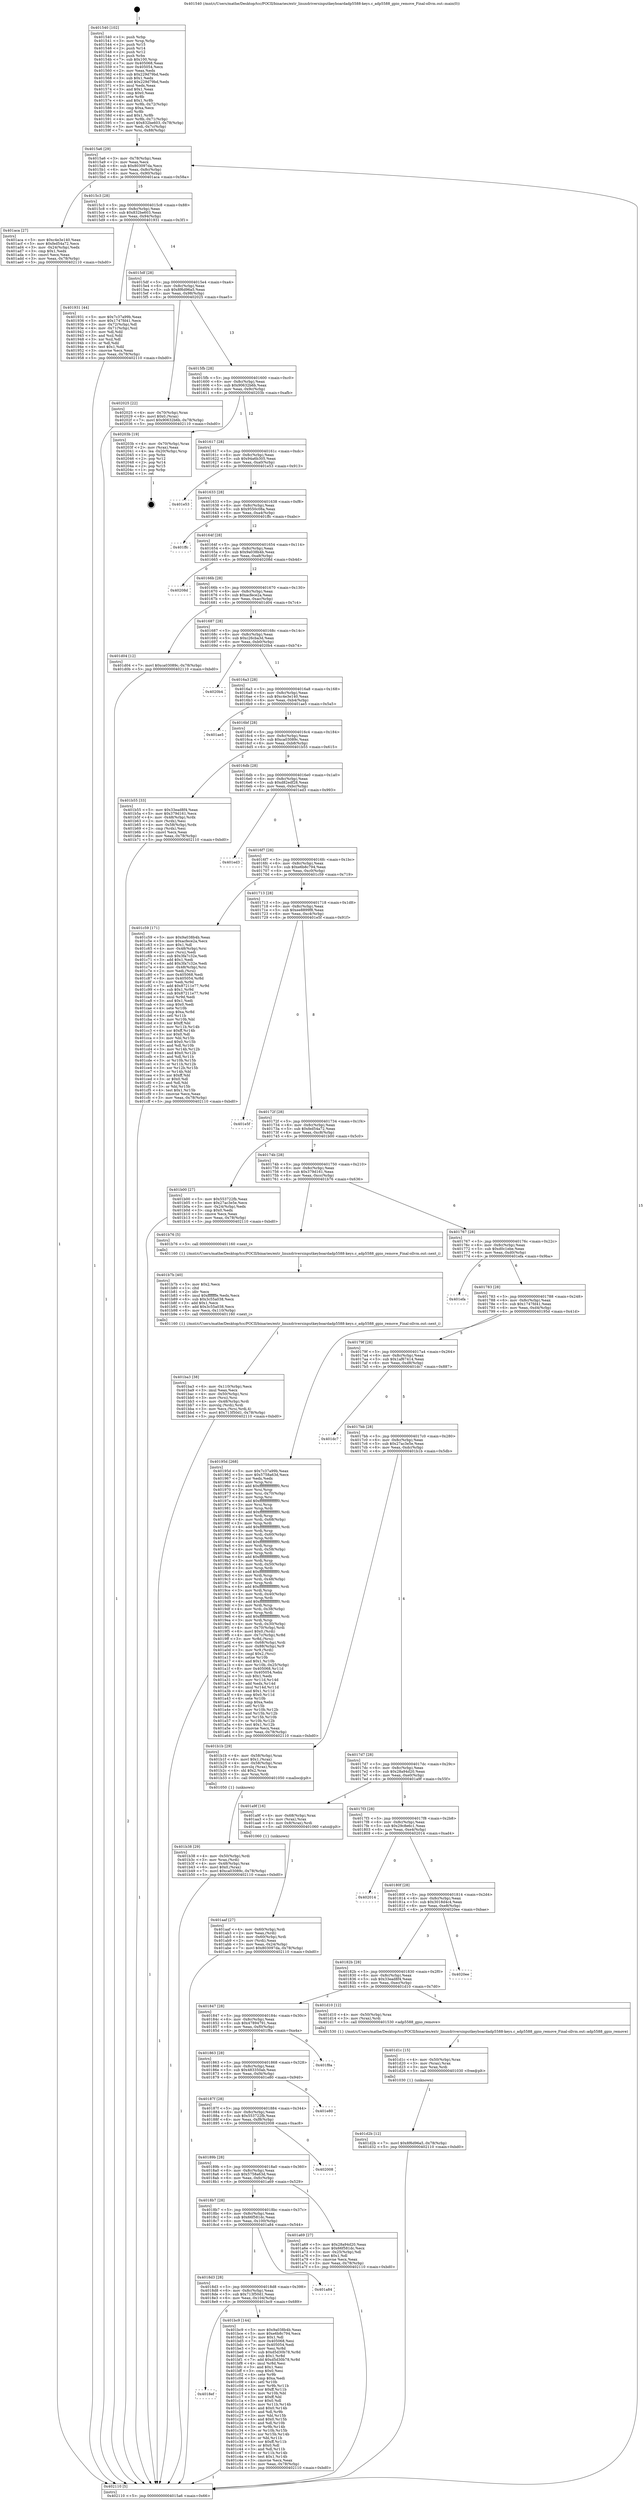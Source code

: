 digraph "0x401540" {
  label = "0x401540 (/mnt/c/Users/mathe/Desktop/tcc/POCII/binaries/extr_linuxdriversinputkeyboardadp5588-keys.c_adp5588_gpio_remove_Final-ollvm.out::main(0))"
  labelloc = "t"
  node[shape=record]

  Entry [label="",width=0.3,height=0.3,shape=circle,fillcolor=black,style=filled]
  "0x4015a6" [label="{
     0x4015a6 [29]\l
     | [instrs]\l
     &nbsp;&nbsp;0x4015a6 \<+3\>: mov -0x78(%rbp),%eax\l
     &nbsp;&nbsp;0x4015a9 \<+2\>: mov %eax,%ecx\l
     &nbsp;&nbsp;0x4015ab \<+6\>: sub $0x803097da,%ecx\l
     &nbsp;&nbsp;0x4015b1 \<+6\>: mov %eax,-0x8c(%rbp)\l
     &nbsp;&nbsp;0x4015b7 \<+6\>: mov %ecx,-0x90(%rbp)\l
     &nbsp;&nbsp;0x4015bd \<+6\>: je 0000000000401aca \<main+0x58a\>\l
  }"]
  "0x401aca" [label="{
     0x401aca [27]\l
     | [instrs]\l
     &nbsp;&nbsp;0x401aca \<+5\>: mov $0xc4e3e140,%eax\l
     &nbsp;&nbsp;0x401acf \<+5\>: mov $0xfed54a72,%ecx\l
     &nbsp;&nbsp;0x401ad4 \<+3\>: mov -0x24(%rbp),%edx\l
     &nbsp;&nbsp;0x401ad7 \<+3\>: cmp $0x1,%edx\l
     &nbsp;&nbsp;0x401ada \<+3\>: cmovl %ecx,%eax\l
     &nbsp;&nbsp;0x401add \<+3\>: mov %eax,-0x78(%rbp)\l
     &nbsp;&nbsp;0x401ae0 \<+5\>: jmp 0000000000402110 \<main+0xbd0\>\l
  }"]
  "0x4015c3" [label="{
     0x4015c3 [28]\l
     | [instrs]\l
     &nbsp;&nbsp;0x4015c3 \<+5\>: jmp 00000000004015c8 \<main+0x88\>\l
     &nbsp;&nbsp;0x4015c8 \<+6\>: mov -0x8c(%rbp),%eax\l
     &nbsp;&nbsp;0x4015ce \<+5\>: sub $0x832be603,%eax\l
     &nbsp;&nbsp;0x4015d3 \<+6\>: mov %eax,-0x94(%rbp)\l
     &nbsp;&nbsp;0x4015d9 \<+6\>: je 0000000000401931 \<main+0x3f1\>\l
  }"]
  Exit [label="",width=0.3,height=0.3,shape=circle,fillcolor=black,style=filled,peripheries=2]
  "0x401931" [label="{
     0x401931 [44]\l
     | [instrs]\l
     &nbsp;&nbsp;0x401931 \<+5\>: mov $0x7c37a99b,%eax\l
     &nbsp;&nbsp;0x401936 \<+5\>: mov $0x1747fd41,%ecx\l
     &nbsp;&nbsp;0x40193b \<+3\>: mov -0x72(%rbp),%dl\l
     &nbsp;&nbsp;0x40193e \<+4\>: mov -0x71(%rbp),%sil\l
     &nbsp;&nbsp;0x401942 \<+3\>: mov %dl,%dil\l
     &nbsp;&nbsp;0x401945 \<+3\>: and %sil,%dil\l
     &nbsp;&nbsp;0x401948 \<+3\>: xor %sil,%dl\l
     &nbsp;&nbsp;0x40194b \<+3\>: or %dl,%dil\l
     &nbsp;&nbsp;0x40194e \<+4\>: test $0x1,%dil\l
     &nbsp;&nbsp;0x401952 \<+3\>: cmovne %ecx,%eax\l
     &nbsp;&nbsp;0x401955 \<+3\>: mov %eax,-0x78(%rbp)\l
     &nbsp;&nbsp;0x401958 \<+5\>: jmp 0000000000402110 \<main+0xbd0\>\l
  }"]
  "0x4015df" [label="{
     0x4015df [28]\l
     | [instrs]\l
     &nbsp;&nbsp;0x4015df \<+5\>: jmp 00000000004015e4 \<main+0xa4\>\l
     &nbsp;&nbsp;0x4015e4 \<+6\>: mov -0x8c(%rbp),%eax\l
     &nbsp;&nbsp;0x4015ea \<+5\>: sub $0x8f6d96a5,%eax\l
     &nbsp;&nbsp;0x4015ef \<+6\>: mov %eax,-0x98(%rbp)\l
     &nbsp;&nbsp;0x4015f5 \<+6\>: je 0000000000402025 \<main+0xae5\>\l
  }"]
  "0x402110" [label="{
     0x402110 [5]\l
     | [instrs]\l
     &nbsp;&nbsp;0x402110 \<+5\>: jmp 00000000004015a6 \<main+0x66\>\l
  }"]
  "0x401540" [label="{
     0x401540 [102]\l
     | [instrs]\l
     &nbsp;&nbsp;0x401540 \<+1\>: push %rbp\l
     &nbsp;&nbsp;0x401541 \<+3\>: mov %rsp,%rbp\l
     &nbsp;&nbsp;0x401544 \<+2\>: push %r15\l
     &nbsp;&nbsp;0x401546 \<+2\>: push %r14\l
     &nbsp;&nbsp;0x401548 \<+2\>: push %r12\l
     &nbsp;&nbsp;0x40154a \<+1\>: push %rbx\l
     &nbsp;&nbsp;0x40154b \<+7\>: sub $0x100,%rsp\l
     &nbsp;&nbsp;0x401552 \<+7\>: mov 0x405068,%eax\l
     &nbsp;&nbsp;0x401559 \<+7\>: mov 0x405054,%ecx\l
     &nbsp;&nbsp;0x401560 \<+2\>: mov %eax,%edx\l
     &nbsp;&nbsp;0x401562 \<+6\>: sub $0x229d79bd,%edx\l
     &nbsp;&nbsp;0x401568 \<+3\>: sub $0x1,%edx\l
     &nbsp;&nbsp;0x40156b \<+6\>: add $0x229d79bd,%edx\l
     &nbsp;&nbsp;0x401571 \<+3\>: imul %edx,%eax\l
     &nbsp;&nbsp;0x401574 \<+3\>: and $0x1,%eax\l
     &nbsp;&nbsp;0x401577 \<+3\>: cmp $0x0,%eax\l
     &nbsp;&nbsp;0x40157a \<+4\>: sete %r8b\l
     &nbsp;&nbsp;0x40157e \<+4\>: and $0x1,%r8b\l
     &nbsp;&nbsp;0x401582 \<+4\>: mov %r8b,-0x72(%rbp)\l
     &nbsp;&nbsp;0x401586 \<+3\>: cmp $0xa,%ecx\l
     &nbsp;&nbsp;0x401589 \<+4\>: setl %r8b\l
     &nbsp;&nbsp;0x40158d \<+4\>: and $0x1,%r8b\l
     &nbsp;&nbsp;0x401591 \<+4\>: mov %r8b,-0x71(%rbp)\l
     &nbsp;&nbsp;0x401595 \<+7\>: movl $0x832be603,-0x78(%rbp)\l
     &nbsp;&nbsp;0x40159c \<+3\>: mov %edi,-0x7c(%rbp)\l
     &nbsp;&nbsp;0x40159f \<+7\>: mov %rsi,-0x88(%rbp)\l
  }"]
  "0x401d2b" [label="{
     0x401d2b [12]\l
     | [instrs]\l
     &nbsp;&nbsp;0x401d2b \<+7\>: movl $0x8f6d96a5,-0x78(%rbp)\l
     &nbsp;&nbsp;0x401d32 \<+5\>: jmp 0000000000402110 \<main+0xbd0\>\l
  }"]
  "0x402025" [label="{
     0x402025 [22]\l
     | [instrs]\l
     &nbsp;&nbsp;0x402025 \<+4\>: mov -0x70(%rbp),%rax\l
     &nbsp;&nbsp;0x402029 \<+6\>: movl $0x0,(%rax)\l
     &nbsp;&nbsp;0x40202f \<+7\>: movl $0x90632b6b,-0x78(%rbp)\l
     &nbsp;&nbsp;0x402036 \<+5\>: jmp 0000000000402110 \<main+0xbd0\>\l
  }"]
  "0x4015fb" [label="{
     0x4015fb [28]\l
     | [instrs]\l
     &nbsp;&nbsp;0x4015fb \<+5\>: jmp 0000000000401600 \<main+0xc0\>\l
     &nbsp;&nbsp;0x401600 \<+6\>: mov -0x8c(%rbp),%eax\l
     &nbsp;&nbsp;0x401606 \<+5\>: sub $0x90632b6b,%eax\l
     &nbsp;&nbsp;0x40160b \<+6\>: mov %eax,-0x9c(%rbp)\l
     &nbsp;&nbsp;0x401611 \<+6\>: je 000000000040203b \<main+0xafb\>\l
  }"]
  "0x401d1c" [label="{
     0x401d1c [15]\l
     | [instrs]\l
     &nbsp;&nbsp;0x401d1c \<+4\>: mov -0x50(%rbp),%rax\l
     &nbsp;&nbsp;0x401d20 \<+3\>: mov (%rax),%rax\l
     &nbsp;&nbsp;0x401d23 \<+3\>: mov %rax,%rdi\l
     &nbsp;&nbsp;0x401d26 \<+5\>: call 0000000000401030 \<free@plt\>\l
     | [calls]\l
     &nbsp;&nbsp;0x401030 \{1\} (unknown)\l
  }"]
  "0x40203b" [label="{
     0x40203b [19]\l
     | [instrs]\l
     &nbsp;&nbsp;0x40203b \<+4\>: mov -0x70(%rbp),%rax\l
     &nbsp;&nbsp;0x40203f \<+2\>: mov (%rax),%eax\l
     &nbsp;&nbsp;0x402041 \<+4\>: lea -0x20(%rbp),%rsp\l
     &nbsp;&nbsp;0x402045 \<+1\>: pop %rbx\l
     &nbsp;&nbsp;0x402046 \<+2\>: pop %r12\l
     &nbsp;&nbsp;0x402048 \<+2\>: pop %r14\l
     &nbsp;&nbsp;0x40204a \<+2\>: pop %r15\l
     &nbsp;&nbsp;0x40204c \<+1\>: pop %rbp\l
     &nbsp;&nbsp;0x40204d \<+1\>: ret\l
  }"]
  "0x401617" [label="{
     0x401617 [28]\l
     | [instrs]\l
     &nbsp;&nbsp;0x401617 \<+5\>: jmp 000000000040161c \<main+0xdc\>\l
     &nbsp;&nbsp;0x40161c \<+6\>: mov -0x8c(%rbp),%eax\l
     &nbsp;&nbsp;0x401622 \<+5\>: sub $0x94a6b305,%eax\l
     &nbsp;&nbsp;0x401627 \<+6\>: mov %eax,-0xa0(%rbp)\l
     &nbsp;&nbsp;0x40162d \<+6\>: je 0000000000401e53 \<main+0x913\>\l
  }"]
  "0x4018ef" [label="{
     0x4018ef\l
  }", style=dashed]
  "0x401e53" [label="{
     0x401e53\l
  }", style=dashed]
  "0x401633" [label="{
     0x401633 [28]\l
     | [instrs]\l
     &nbsp;&nbsp;0x401633 \<+5\>: jmp 0000000000401638 \<main+0xf8\>\l
     &nbsp;&nbsp;0x401638 \<+6\>: mov -0x8c(%rbp),%eax\l
     &nbsp;&nbsp;0x40163e \<+5\>: sub $0x9550c08a,%eax\l
     &nbsp;&nbsp;0x401643 \<+6\>: mov %eax,-0xa4(%rbp)\l
     &nbsp;&nbsp;0x401649 \<+6\>: je 0000000000401ffc \<main+0xabc\>\l
  }"]
  "0x401bc9" [label="{
     0x401bc9 [144]\l
     | [instrs]\l
     &nbsp;&nbsp;0x401bc9 \<+5\>: mov $0x9a038b4b,%eax\l
     &nbsp;&nbsp;0x401bce \<+5\>: mov $0xe6b8c794,%ecx\l
     &nbsp;&nbsp;0x401bd3 \<+2\>: mov $0x1,%dl\l
     &nbsp;&nbsp;0x401bd5 \<+7\>: mov 0x405068,%esi\l
     &nbsp;&nbsp;0x401bdc \<+7\>: mov 0x405054,%edi\l
     &nbsp;&nbsp;0x401be3 \<+3\>: mov %esi,%r8d\l
     &nbsp;&nbsp;0x401be6 \<+7\>: sub $0xd5d30b78,%r8d\l
     &nbsp;&nbsp;0x401bed \<+4\>: sub $0x1,%r8d\l
     &nbsp;&nbsp;0x401bf1 \<+7\>: add $0xd5d30b78,%r8d\l
     &nbsp;&nbsp;0x401bf8 \<+4\>: imul %r8d,%esi\l
     &nbsp;&nbsp;0x401bfc \<+3\>: and $0x1,%esi\l
     &nbsp;&nbsp;0x401bff \<+3\>: cmp $0x0,%esi\l
     &nbsp;&nbsp;0x401c02 \<+4\>: sete %r9b\l
     &nbsp;&nbsp;0x401c06 \<+3\>: cmp $0xa,%edi\l
     &nbsp;&nbsp;0x401c09 \<+4\>: setl %r10b\l
     &nbsp;&nbsp;0x401c0d \<+3\>: mov %r9b,%r11b\l
     &nbsp;&nbsp;0x401c10 \<+4\>: xor $0xff,%r11b\l
     &nbsp;&nbsp;0x401c14 \<+3\>: mov %r10b,%bl\l
     &nbsp;&nbsp;0x401c17 \<+3\>: xor $0xff,%bl\l
     &nbsp;&nbsp;0x401c1a \<+3\>: xor $0x0,%dl\l
     &nbsp;&nbsp;0x401c1d \<+3\>: mov %r11b,%r14b\l
     &nbsp;&nbsp;0x401c20 \<+4\>: and $0x0,%r14b\l
     &nbsp;&nbsp;0x401c24 \<+3\>: and %dl,%r9b\l
     &nbsp;&nbsp;0x401c27 \<+3\>: mov %bl,%r15b\l
     &nbsp;&nbsp;0x401c2a \<+4\>: and $0x0,%r15b\l
     &nbsp;&nbsp;0x401c2e \<+3\>: and %dl,%r10b\l
     &nbsp;&nbsp;0x401c31 \<+3\>: or %r9b,%r14b\l
     &nbsp;&nbsp;0x401c34 \<+3\>: or %r10b,%r15b\l
     &nbsp;&nbsp;0x401c37 \<+3\>: xor %r15b,%r14b\l
     &nbsp;&nbsp;0x401c3a \<+3\>: or %bl,%r11b\l
     &nbsp;&nbsp;0x401c3d \<+4\>: xor $0xff,%r11b\l
     &nbsp;&nbsp;0x401c41 \<+3\>: or $0x0,%dl\l
     &nbsp;&nbsp;0x401c44 \<+3\>: and %dl,%r11b\l
     &nbsp;&nbsp;0x401c47 \<+3\>: or %r11b,%r14b\l
     &nbsp;&nbsp;0x401c4a \<+4\>: test $0x1,%r14b\l
     &nbsp;&nbsp;0x401c4e \<+3\>: cmovne %ecx,%eax\l
     &nbsp;&nbsp;0x401c51 \<+3\>: mov %eax,-0x78(%rbp)\l
     &nbsp;&nbsp;0x401c54 \<+5\>: jmp 0000000000402110 \<main+0xbd0\>\l
  }"]
  "0x401ffc" [label="{
     0x401ffc\l
  }", style=dashed]
  "0x40164f" [label="{
     0x40164f [28]\l
     | [instrs]\l
     &nbsp;&nbsp;0x40164f \<+5\>: jmp 0000000000401654 \<main+0x114\>\l
     &nbsp;&nbsp;0x401654 \<+6\>: mov -0x8c(%rbp),%eax\l
     &nbsp;&nbsp;0x40165a \<+5\>: sub $0x9a038b4b,%eax\l
     &nbsp;&nbsp;0x40165f \<+6\>: mov %eax,-0xa8(%rbp)\l
     &nbsp;&nbsp;0x401665 \<+6\>: je 000000000040208d \<main+0xb4d\>\l
  }"]
  "0x4018d3" [label="{
     0x4018d3 [28]\l
     | [instrs]\l
     &nbsp;&nbsp;0x4018d3 \<+5\>: jmp 00000000004018d8 \<main+0x398\>\l
     &nbsp;&nbsp;0x4018d8 \<+6\>: mov -0x8c(%rbp),%eax\l
     &nbsp;&nbsp;0x4018de \<+5\>: sub $0x713f50d1,%eax\l
     &nbsp;&nbsp;0x4018e3 \<+6\>: mov %eax,-0x104(%rbp)\l
     &nbsp;&nbsp;0x4018e9 \<+6\>: je 0000000000401bc9 \<main+0x689\>\l
  }"]
  "0x40208d" [label="{
     0x40208d\l
  }", style=dashed]
  "0x40166b" [label="{
     0x40166b [28]\l
     | [instrs]\l
     &nbsp;&nbsp;0x40166b \<+5\>: jmp 0000000000401670 \<main+0x130\>\l
     &nbsp;&nbsp;0x401670 \<+6\>: mov -0x8c(%rbp),%eax\l
     &nbsp;&nbsp;0x401676 \<+5\>: sub $0xacfece2a,%eax\l
     &nbsp;&nbsp;0x40167b \<+6\>: mov %eax,-0xac(%rbp)\l
     &nbsp;&nbsp;0x401681 \<+6\>: je 0000000000401d04 \<main+0x7c4\>\l
  }"]
  "0x401a84" [label="{
     0x401a84\l
  }", style=dashed]
  "0x401d04" [label="{
     0x401d04 [12]\l
     | [instrs]\l
     &nbsp;&nbsp;0x401d04 \<+7\>: movl $0xca03089c,-0x78(%rbp)\l
     &nbsp;&nbsp;0x401d0b \<+5\>: jmp 0000000000402110 \<main+0xbd0\>\l
  }"]
  "0x401687" [label="{
     0x401687 [28]\l
     | [instrs]\l
     &nbsp;&nbsp;0x401687 \<+5\>: jmp 000000000040168c \<main+0x14c\>\l
     &nbsp;&nbsp;0x40168c \<+6\>: mov -0x8c(%rbp),%eax\l
     &nbsp;&nbsp;0x401692 \<+5\>: sub $0xc26cba3d,%eax\l
     &nbsp;&nbsp;0x401697 \<+6\>: mov %eax,-0xb0(%rbp)\l
     &nbsp;&nbsp;0x40169d \<+6\>: je 00000000004020b4 \<main+0xb74\>\l
  }"]
  "0x401ba3" [label="{
     0x401ba3 [38]\l
     | [instrs]\l
     &nbsp;&nbsp;0x401ba3 \<+6\>: mov -0x110(%rbp),%ecx\l
     &nbsp;&nbsp;0x401ba9 \<+3\>: imul %eax,%ecx\l
     &nbsp;&nbsp;0x401bac \<+4\>: mov -0x50(%rbp),%rsi\l
     &nbsp;&nbsp;0x401bb0 \<+3\>: mov (%rsi),%rsi\l
     &nbsp;&nbsp;0x401bb3 \<+4\>: mov -0x48(%rbp),%rdi\l
     &nbsp;&nbsp;0x401bb7 \<+3\>: movslq (%rdi),%rdi\l
     &nbsp;&nbsp;0x401bba \<+3\>: mov %ecx,(%rsi,%rdi,4)\l
     &nbsp;&nbsp;0x401bbd \<+7\>: movl $0x713f50d1,-0x78(%rbp)\l
     &nbsp;&nbsp;0x401bc4 \<+5\>: jmp 0000000000402110 \<main+0xbd0\>\l
  }"]
  "0x4020b4" [label="{
     0x4020b4\l
  }", style=dashed]
  "0x4016a3" [label="{
     0x4016a3 [28]\l
     | [instrs]\l
     &nbsp;&nbsp;0x4016a3 \<+5\>: jmp 00000000004016a8 \<main+0x168\>\l
     &nbsp;&nbsp;0x4016a8 \<+6\>: mov -0x8c(%rbp),%eax\l
     &nbsp;&nbsp;0x4016ae \<+5\>: sub $0xc4e3e140,%eax\l
     &nbsp;&nbsp;0x4016b3 \<+6\>: mov %eax,-0xb4(%rbp)\l
     &nbsp;&nbsp;0x4016b9 \<+6\>: je 0000000000401ae5 \<main+0x5a5\>\l
  }"]
  "0x401b7b" [label="{
     0x401b7b [40]\l
     | [instrs]\l
     &nbsp;&nbsp;0x401b7b \<+5\>: mov $0x2,%ecx\l
     &nbsp;&nbsp;0x401b80 \<+1\>: cltd\l
     &nbsp;&nbsp;0x401b81 \<+2\>: idiv %ecx\l
     &nbsp;&nbsp;0x401b83 \<+6\>: imul $0xfffffffe,%edx,%ecx\l
     &nbsp;&nbsp;0x401b89 \<+6\>: sub $0x3c55a038,%ecx\l
     &nbsp;&nbsp;0x401b8f \<+3\>: add $0x1,%ecx\l
     &nbsp;&nbsp;0x401b92 \<+6\>: add $0x3c55a038,%ecx\l
     &nbsp;&nbsp;0x401b98 \<+6\>: mov %ecx,-0x110(%rbp)\l
     &nbsp;&nbsp;0x401b9e \<+5\>: call 0000000000401160 \<next_i\>\l
     | [calls]\l
     &nbsp;&nbsp;0x401160 \{1\} (/mnt/c/Users/mathe/Desktop/tcc/POCII/binaries/extr_linuxdriversinputkeyboardadp5588-keys.c_adp5588_gpio_remove_Final-ollvm.out::next_i)\l
  }"]
  "0x401ae5" [label="{
     0x401ae5\l
  }", style=dashed]
  "0x4016bf" [label="{
     0x4016bf [28]\l
     | [instrs]\l
     &nbsp;&nbsp;0x4016bf \<+5\>: jmp 00000000004016c4 \<main+0x184\>\l
     &nbsp;&nbsp;0x4016c4 \<+6\>: mov -0x8c(%rbp),%eax\l
     &nbsp;&nbsp;0x4016ca \<+5\>: sub $0xca03089c,%eax\l
     &nbsp;&nbsp;0x4016cf \<+6\>: mov %eax,-0xb8(%rbp)\l
     &nbsp;&nbsp;0x4016d5 \<+6\>: je 0000000000401b55 \<main+0x615\>\l
  }"]
  "0x401b38" [label="{
     0x401b38 [29]\l
     | [instrs]\l
     &nbsp;&nbsp;0x401b38 \<+4\>: mov -0x50(%rbp),%rdi\l
     &nbsp;&nbsp;0x401b3c \<+3\>: mov %rax,(%rdi)\l
     &nbsp;&nbsp;0x401b3f \<+4\>: mov -0x48(%rbp),%rax\l
     &nbsp;&nbsp;0x401b43 \<+6\>: movl $0x0,(%rax)\l
     &nbsp;&nbsp;0x401b49 \<+7\>: movl $0xca03089c,-0x78(%rbp)\l
     &nbsp;&nbsp;0x401b50 \<+5\>: jmp 0000000000402110 \<main+0xbd0\>\l
  }"]
  "0x401b55" [label="{
     0x401b55 [33]\l
     | [instrs]\l
     &nbsp;&nbsp;0x401b55 \<+5\>: mov $0x33ead8f4,%eax\l
     &nbsp;&nbsp;0x401b5a \<+5\>: mov $0x379d161,%ecx\l
     &nbsp;&nbsp;0x401b5f \<+4\>: mov -0x48(%rbp),%rdx\l
     &nbsp;&nbsp;0x401b63 \<+2\>: mov (%rdx),%esi\l
     &nbsp;&nbsp;0x401b65 \<+4\>: mov -0x58(%rbp),%rdx\l
     &nbsp;&nbsp;0x401b69 \<+2\>: cmp (%rdx),%esi\l
     &nbsp;&nbsp;0x401b6b \<+3\>: cmovl %ecx,%eax\l
     &nbsp;&nbsp;0x401b6e \<+3\>: mov %eax,-0x78(%rbp)\l
     &nbsp;&nbsp;0x401b71 \<+5\>: jmp 0000000000402110 \<main+0xbd0\>\l
  }"]
  "0x4016db" [label="{
     0x4016db [28]\l
     | [instrs]\l
     &nbsp;&nbsp;0x4016db \<+5\>: jmp 00000000004016e0 \<main+0x1a0\>\l
     &nbsp;&nbsp;0x4016e0 \<+6\>: mov -0x8c(%rbp),%eax\l
     &nbsp;&nbsp;0x4016e6 \<+5\>: sub $0xd82edf28,%eax\l
     &nbsp;&nbsp;0x4016eb \<+6\>: mov %eax,-0xbc(%rbp)\l
     &nbsp;&nbsp;0x4016f1 \<+6\>: je 0000000000401ed3 \<main+0x993\>\l
  }"]
  "0x401aaf" [label="{
     0x401aaf [27]\l
     | [instrs]\l
     &nbsp;&nbsp;0x401aaf \<+4\>: mov -0x60(%rbp),%rdi\l
     &nbsp;&nbsp;0x401ab3 \<+2\>: mov %eax,(%rdi)\l
     &nbsp;&nbsp;0x401ab5 \<+4\>: mov -0x60(%rbp),%rdi\l
     &nbsp;&nbsp;0x401ab9 \<+2\>: mov (%rdi),%eax\l
     &nbsp;&nbsp;0x401abb \<+3\>: mov %eax,-0x24(%rbp)\l
     &nbsp;&nbsp;0x401abe \<+7\>: movl $0x803097da,-0x78(%rbp)\l
     &nbsp;&nbsp;0x401ac5 \<+5\>: jmp 0000000000402110 \<main+0xbd0\>\l
  }"]
  "0x401ed3" [label="{
     0x401ed3\l
  }", style=dashed]
  "0x4016f7" [label="{
     0x4016f7 [28]\l
     | [instrs]\l
     &nbsp;&nbsp;0x4016f7 \<+5\>: jmp 00000000004016fc \<main+0x1bc\>\l
     &nbsp;&nbsp;0x4016fc \<+6\>: mov -0x8c(%rbp),%eax\l
     &nbsp;&nbsp;0x401702 \<+5\>: sub $0xe6b8c794,%eax\l
     &nbsp;&nbsp;0x401707 \<+6\>: mov %eax,-0xc0(%rbp)\l
     &nbsp;&nbsp;0x40170d \<+6\>: je 0000000000401c59 \<main+0x719\>\l
  }"]
  "0x4018b7" [label="{
     0x4018b7 [28]\l
     | [instrs]\l
     &nbsp;&nbsp;0x4018b7 \<+5\>: jmp 00000000004018bc \<main+0x37c\>\l
     &nbsp;&nbsp;0x4018bc \<+6\>: mov -0x8c(%rbp),%eax\l
     &nbsp;&nbsp;0x4018c2 \<+5\>: sub $0x66f581dc,%eax\l
     &nbsp;&nbsp;0x4018c7 \<+6\>: mov %eax,-0x100(%rbp)\l
     &nbsp;&nbsp;0x4018cd \<+6\>: je 0000000000401a84 \<main+0x544\>\l
  }"]
  "0x401c59" [label="{
     0x401c59 [171]\l
     | [instrs]\l
     &nbsp;&nbsp;0x401c59 \<+5\>: mov $0x9a038b4b,%eax\l
     &nbsp;&nbsp;0x401c5e \<+5\>: mov $0xacfece2a,%ecx\l
     &nbsp;&nbsp;0x401c63 \<+2\>: mov $0x1,%dl\l
     &nbsp;&nbsp;0x401c65 \<+4\>: mov -0x48(%rbp),%rsi\l
     &nbsp;&nbsp;0x401c69 \<+2\>: mov (%rsi),%edi\l
     &nbsp;&nbsp;0x401c6b \<+6\>: sub $0x3fa7c32e,%edi\l
     &nbsp;&nbsp;0x401c71 \<+3\>: add $0x1,%edi\l
     &nbsp;&nbsp;0x401c74 \<+6\>: add $0x3fa7c32e,%edi\l
     &nbsp;&nbsp;0x401c7a \<+4\>: mov -0x48(%rbp),%rsi\l
     &nbsp;&nbsp;0x401c7e \<+2\>: mov %edi,(%rsi)\l
     &nbsp;&nbsp;0x401c80 \<+7\>: mov 0x405068,%edi\l
     &nbsp;&nbsp;0x401c87 \<+8\>: mov 0x405054,%r8d\l
     &nbsp;&nbsp;0x401c8f \<+3\>: mov %edi,%r9d\l
     &nbsp;&nbsp;0x401c92 \<+7\>: add $0x87211e77,%r9d\l
     &nbsp;&nbsp;0x401c99 \<+4\>: sub $0x1,%r9d\l
     &nbsp;&nbsp;0x401c9d \<+7\>: sub $0x87211e77,%r9d\l
     &nbsp;&nbsp;0x401ca4 \<+4\>: imul %r9d,%edi\l
     &nbsp;&nbsp;0x401ca8 \<+3\>: and $0x1,%edi\l
     &nbsp;&nbsp;0x401cab \<+3\>: cmp $0x0,%edi\l
     &nbsp;&nbsp;0x401cae \<+4\>: sete %r10b\l
     &nbsp;&nbsp;0x401cb2 \<+4\>: cmp $0xa,%r8d\l
     &nbsp;&nbsp;0x401cb6 \<+4\>: setl %r11b\l
     &nbsp;&nbsp;0x401cba \<+3\>: mov %r10b,%bl\l
     &nbsp;&nbsp;0x401cbd \<+3\>: xor $0xff,%bl\l
     &nbsp;&nbsp;0x401cc0 \<+3\>: mov %r11b,%r14b\l
     &nbsp;&nbsp;0x401cc3 \<+4\>: xor $0xff,%r14b\l
     &nbsp;&nbsp;0x401cc7 \<+3\>: xor $0x0,%dl\l
     &nbsp;&nbsp;0x401cca \<+3\>: mov %bl,%r15b\l
     &nbsp;&nbsp;0x401ccd \<+4\>: and $0x0,%r15b\l
     &nbsp;&nbsp;0x401cd1 \<+3\>: and %dl,%r10b\l
     &nbsp;&nbsp;0x401cd4 \<+3\>: mov %r14b,%r12b\l
     &nbsp;&nbsp;0x401cd7 \<+4\>: and $0x0,%r12b\l
     &nbsp;&nbsp;0x401cdb \<+3\>: and %dl,%r11b\l
     &nbsp;&nbsp;0x401cde \<+3\>: or %r10b,%r15b\l
     &nbsp;&nbsp;0x401ce1 \<+3\>: or %r11b,%r12b\l
     &nbsp;&nbsp;0x401ce4 \<+3\>: xor %r12b,%r15b\l
     &nbsp;&nbsp;0x401ce7 \<+3\>: or %r14b,%bl\l
     &nbsp;&nbsp;0x401cea \<+3\>: xor $0xff,%bl\l
     &nbsp;&nbsp;0x401ced \<+3\>: or $0x0,%dl\l
     &nbsp;&nbsp;0x401cf0 \<+2\>: and %dl,%bl\l
     &nbsp;&nbsp;0x401cf2 \<+3\>: or %bl,%r15b\l
     &nbsp;&nbsp;0x401cf5 \<+4\>: test $0x1,%r15b\l
     &nbsp;&nbsp;0x401cf9 \<+3\>: cmovne %ecx,%eax\l
     &nbsp;&nbsp;0x401cfc \<+3\>: mov %eax,-0x78(%rbp)\l
     &nbsp;&nbsp;0x401cff \<+5\>: jmp 0000000000402110 \<main+0xbd0\>\l
  }"]
  "0x401713" [label="{
     0x401713 [28]\l
     | [instrs]\l
     &nbsp;&nbsp;0x401713 \<+5\>: jmp 0000000000401718 \<main+0x1d8\>\l
     &nbsp;&nbsp;0x401718 \<+6\>: mov -0x8c(%rbp),%eax\l
     &nbsp;&nbsp;0x40171e \<+5\>: sub $0xee8899f8,%eax\l
     &nbsp;&nbsp;0x401723 \<+6\>: mov %eax,-0xc4(%rbp)\l
     &nbsp;&nbsp;0x401729 \<+6\>: je 0000000000401e5f \<main+0x91f\>\l
  }"]
  "0x401a69" [label="{
     0x401a69 [27]\l
     | [instrs]\l
     &nbsp;&nbsp;0x401a69 \<+5\>: mov $0x28a94d20,%eax\l
     &nbsp;&nbsp;0x401a6e \<+5\>: mov $0x66f581dc,%ecx\l
     &nbsp;&nbsp;0x401a73 \<+3\>: mov -0x25(%rbp),%dl\l
     &nbsp;&nbsp;0x401a76 \<+3\>: test $0x1,%dl\l
     &nbsp;&nbsp;0x401a79 \<+3\>: cmovne %ecx,%eax\l
     &nbsp;&nbsp;0x401a7c \<+3\>: mov %eax,-0x78(%rbp)\l
     &nbsp;&nbsp;0x401a7f \<+5\>: jmp 0000000000402110 \<main+0xbd0\>\l
  }"]
  "0x401e5f" [label="{
     0x401e5f\l
  }", style=dashed]
  "0x40172f" [label="{
     0x40172f [28]\l
     | [instrs]\l
     &nbsp;&nbsp;0x40172f \<+5\>: jmp 0000000000401734 \<main+0x1f4\>\l
     &nbsp;&nbsp;0x401734 \<+6\>: mov -0x8c(%rbp),%eax\l
     &nbsp;&nbsp;0x40173a \<+5\>: sub $0xfed54a72,%eax\l
     &nbsp;&nbsp;0x40173f \<+6\>: mov %eax,-0xc8(%rbp)\l
     &nbsp;&nbsp;0x401745 \<+6\>: je 0000000000401b00 \<main+0x5c0\>\l
  }"]
  "0x40189b" [label="{
     0x40189b [28]\l
     | [instrs]\l
     &nbsp;&nbsp;0x40189b \<+5\>: jmp 00000000004018a0 \<main+0x360\>\l
     &nbsp;&nbsp;0x4018a0 \<+6\>: mov -0x8c(%rbp),%eax\l
     &nbsp;&nbsp;0x4018a6 \<+5\>: sub $0x5758a63d,%eax\l
     &nbsp;&nbsp;0x4018ab \<+6\>: mov %eax,-0xfc(%rbp)\l
     &nbsp;&nbsp;0x4018b1 \<+6\>: je 0000000000401a69 \<main+0x529\>\l
  }"]
  "0x401b00" [label="{
     0x401b00 [27]\l
     | [instrs]\l
     &nbsp;&nbsp;0x401b00 \<+5\>: mov $0x553722fb,%eax\l
     &nbsp;&nbsp;0x401b05 \<+5\>: mov $0x27ac3e5e,%ecx\l
     &nbsp;&nbsp;0x401b0a \<+3\>: mov -0x24(%rbp),%edx\l
     &nbsp;&nbsp;0x401b0d \<+3\>: cmp $0x0,%edx\l
     &nbsp;&nbsp;0x401b10 \<+3\>: cmove %ecx,%eax\l
     &nbsp;&nbsp;0x401b13 \<+3\>: mov %eax,-0x78(%rbp)\l
     &nbsp;&nbsp;0x401b16 \<+5\>: jmp 0000000000402110 \<main+0xbd0\>\l
  }"]
  "0x40174b" [label="{
     0x40174b [28]\l
     | [instrs]\l
     &nbsp;&nbsp;0x40174b \<+5\>: jmp 0000000000401750 \<main+0x210\>\l
     &nbsp;&nbsp;0x401750 \<+6\>: mov -0x8c(%rbp),%eax\l
     &nbsp;&nbsp;0x401756 \<+5\>: sub $0x379d161,%eax\l
     &nbsp;&nbsp;0x40175b \<+6\>: mov %eax,-0xcc(%rbp)\l
     &nbsp;&nbsp;0x401761 \<+6\>: je 0000000000401b76 \<main+0x636\>\l
  }"]
  "0x402008" [label="{
     0x402008\l
  }", style=dashed]
  "0x401b76" [label="{
     0x401b76 [5]\l
     | [instrs]\l
     &nbsp;&nbsp;0x401b76 \<+5\>: call 0000000000401160 \<next_i\>\l
     | [calls]\l
     &nbsp;&nbsp;0x401160 \{1\} (/mnt/c/Users/mathe/Desktop/tcc/POCII/binaries/extr_linuxdriversinputkeyboardadp5588-keys.c_adp5588_gpio_remove_Final-ollvm.out::next_i)\l
  }"]
  "0x401767" [label="{
     0x401767 [28]\l
     | [instrs]\l
     &nbsp;&nbsp;0x401767 \<+5\>: jmp 000000000040176c \<main+0x22c\>\l
     &nbsp;&nbsp;0x40176c \<+6\>: mov -0x8c(%rbp),%eax\l
     &nbsp;&nbsp;0x401772 \<+5\>: sub $0xd0c1ebe,%eax\l
     &nbsp;&nbsp;0x401777 \<+6\>: mov %eax,-0xd0(%rbp)\l
     &nbsp;&nbsp;0x40177d \<+6\>: je 0000000000401efa \<main+0x9ba\>\l
  }"]
  "0x40187f" [label="{
     0x40187f [28]\l
     | [instrs]\l
     &nbsp;&nbsp;0x40187f \<+5\>: jmp 0000000000401884 \<main+0x344\>\l
     &nbsp;&nbsp;0x401884 \<+6\>: mov -0x8c(%rbp),%eax\l
     &nbsp;&nbsp;0x40188a \<+5\>: sub $0x553722fb,%eax\l
     &nbsp;&nbsp;0x40188f \<+6\>: mov %eax,-0xf8(%rbp)\l
     &nbsp;&nbsp;0x401895 \<+6\>: je 0000000000402008 \<main+0xac8\>\l
  }"]
  "0x401efa" [label="{
     0x401efa\l
  }", style=dashed]
  "0x401783" [label="{
     0x401783 [28]\l
     | [instrs]\l
     &nbsp;&nbsp;0x401783 \<+5\>: jmp 0000000000401788 \<main+0x248\>\l
     &nbsp;&nbsp;0x401788 \<+6\>: mov -0x8c(%rbp),%eax\l
     &nbsp;&nbsp;0x40178e \<+5\>: sub $0x1747fd41,%eax\l
     &nbsp;&nbsp;0x401793 \<+6\>: mov %eax,-0xd4(%rbp)\l
     &nbsp;&nbsp;0x401799 \<+6\>: je 000000000040195d \<main+0x41d\>\l
  }"]
  "0x401e80" [label="{
     0x401e80\l
  }", style=dashed]
  "0x40195d" [label="{
     0x40195d [268]\l
     | [instrs]\l
     &nbsp;&nbsp;0x40195d \<+5\>: mov $0x7c37a99b,%eax\l
     &nbsp;&nbsp;0x401962 \<+5\>: mov $0x5758a63d,%ecx\l
     &nbsp;&nbsp;0x401967 \<+2\>: xor %edx,%edx\l
     &nbsp;&nbsp;0x401969 \<+3\>: mov %rsp,%rsi\l
     &nbsp;&nbsp;0x40196c \<+4\>: add $0xfffffffffffffff0,%rsi\l
     &nbsp;&nbsp;0x401970 \<+3\>: mov %rsi,%rsp\l
     &nbsp;&nbsp;0x401973 \<+4\>: mov %rsi,-0x70(%rbp)\l
     &nbsp;&nbsp;0x401977 \<+3\>: mov %rsp,%rsi\l
     &nbsp;&nbsp;0x40197a \<+4\>: add $0xfffffffffffffff0,%rsi\l
     &nbsp;&nbsp;0x40197e \<+3\>: mov %rsi,%rsp\l
     &nbsp;&nbsp;0x401981 \<+3\>: mov %rsp,%rdi\l
     &nbsp;&nbsp;0x401984 \<+4\>: add $0xfffffffffffffff0,%rdi\l
     &nbsp;&nbsp;0x401988 \<+3\>: mov %rdi,%rsp\l
     &nbsp;&nbsp;0x40198b \<+4\>: mov %rdi,-0x68(%rbp)\l
     &nbsp;&nbsp;0x40198f \<+3\>: mov %rsp,%rdi\l
     &nbsp;&nbsp;0x401992 \<+4\>: add $0xfffffffffffffff0,%rdi\l
     &nbsp;&nbsp;0x401996 \<+3\>: mov %rdi,%rsp\l
     &nbsp;&nbsp;0x401999 \<+4\>: mov %rdi,-0x60(%rbp)\l
     &nbsp;&nbsp;0x40199d \<+3\>: mov %rsp,%rdi\l
     &nbsp;&nbsp;0x4019a0 \<+4\>: add $0xfffffffffffffff0,%rdi\l
     &nbsp;&nbsp;0x4019a4 \<+3\>: mov %rdi,%rsp\l
     &nbsp;&nbsp;0x4019a7 \<+4\>: mov %rdi,-0x58(%rbp)\l
     &nbsp;&nbsp;0x4019ab \<+3\>: mov %rsp,%rdi\l
     &nbsp;&nbsp;0x4019ae \<+4\>: add $0xfffffffffffffff0,%rdi\l
     &nbsp;&nbsp;0x4019b2 \<+3\>: mov %rdi,%rsp\l
     &nbsp;&nbsp;0x4019b5 \<+4\>: mov %rdi,-0x50(%rbp)\l
     &nbsp;&nbsp;0x4019b9 \<+3\>: mov %rsp,%rdi\l
     &nbsp;&nbsp;0x4019bc \<+4\>: add $0xfffffffffffffff0,%rdi\l
     &nbsp;&nbsp;0x4019c0 \<+3\>: mov %rdi,%rsp\l
     &nbsp;&nbsp;0x4019c3 \<+4\>: mov %rdi,-0x48(%rbp)\l
     &nbsp;&nbsp;0x4019c7 \<+3\>: mov %rsp,%rdi\l
     &nbsp;&nbsp;0x4019ca \<+4\>: add $0xfffffffffffffff0,%rdi\l
     &nbsp;&nbsp;0x4019ce \<+3\>: mov %rdi,%rsp\l
     &nbsp;&nbsp;0x4019d1 \<+4\>: mov %rdi,-0x40(%rbp)\l
     &nbsp;&nbsp;0x4019d5 \<+3\>: mov %rsp,%rdi\l
     &nbsp;&nbsp;0x4019d8 \<+4\>: add $0xfffffffffffffff0,%rdi\l
     &nbsp;&nbsp;0x4019dc \<+3\>: mov %rdi,%rsp\l
     &nbsp;&nbsp;0x4019df \<+4\>: mov %rdi,-0x38(%rbp)\l
     &nbsp;&nbsp;0x4019e3 \<+3\>: mov %rsp,%rdi\l
     &nbsp;&nbsp;0x4019e6 \<+4\>: add $0xfffffffffffffff0,%rdi\l
     &nbsp;&nbsp;0x4019ea \<+3\>: mov %rdi,%rsp\l
     &nbsp;&nbsp;0x4019ed \<+4\>: mov %rdi,-0x30(%rbp)\l
     &nbsp;&nbsp;0x4019f1 \<+4\>: mov -0x70(%rbp),%rdi\l
     &nbsp;&nbsp;0x4019f5 \<+6\>: movl $0x0,(%rdi)\l
     &nbsp;&nbsp;0x4019fb \<+4\>: mov -0x7c(%rbp),%r8d\l
     &nbsp;&nbsp;0x4019ff \<+3\>: mov %r8d,(%rsi)\l
     &nbsp;&nbsp;0x401a02 \<+4\>: mov -0x68(%rbp),%rdi\l
     &nbsp;&nbsp;0x401a06 \<+7\>: mov -0x88(%rbp),%r9\l
     &nbsp;&nbsp;0x401a0d \<+3\>: mov %r9,(%rdi)\l
     &nbsp;&nbsp;0x401a10 \<+3\>: cmpl $0x2,(%rsi)\l
     &nbsp;&nbsp;0x401a13 \<+4\>: setne %r10b\l
     &nbsp;&nbsp;0x401a17 \<+4\>: and $0x1,%r10b\l
     &nbsp;&nbsp;0x401a1b \<+4\>: mov %r10b,-0x25(%rbp)\l
     &nbsp;&nbsp;0x401a1f \<+8\>: mov 0x405068,%r11d\l
     &nbsp;&nbsp;0x401a27 \<+7\>: mov 0x405054,%ebx\l
     &nbsp;&nbsp;0x401a2e \<+3\>: sub $0x1,%edx\l
     &nbsp;&nbsp;0x401a31 \<+3\>: mov %r11d,%r14d\l
     &nbsp;&nbsp;0x401a34 \<+3\>: add %edx,%r14d\l
     &nbsp;&nbsp;0x401a37 \<+4\>: imul %r14d,%r11d\l
     &nbsp;&nbsp;0x401a3b \<+4\>: and $0x1,%r11d\l
     &nbsp;&nbsp;0x401a3f \<+4\>: cmp $0x0,%r11d\l
     &nbsp;&nbsp;0x401a43 \<+4\>: sete %r10b\l
     &nbsp;&nbsp;0x401a47 \<+3\>: cmp $0xa,%ebx\l
     &nbsp;&nbsp;0x401a4a \<+4\>: setl %r15b\l
     &nbsp;&nbsp;0x401a4e \<+3\>: mov %r10b,%r12b\l
     &nbsp;&nbsp;0x401a51 \<+3\>: and %r15b,%r12b\l
     &nbsp;&nbsp;0x401a54 \<+3\>: xor %r15b,%r10b\l
     &nbsp;&nbsp;0x401a57 \<+3\>: or %r10b,%r12b\l
     &nbsp;&nbsp;0x401a5a \<+4\>: test $0x1,%r12b\l
     &nbsp;&nbsp;0x401a5e \<+3\>: cmovne %ecx,%eax\l
     &nbsp;&nbsp;0x401a61 \<+3\>: mov %eax,-0x78(%rbp)\l
     &nbsp;&nbsp;0x401a64 \<+5\>: jmp 0000000000402110 \<main+0xbd0\>\l
  }"]
  "0x40179f" [label="{
     0x40179f [28]\l
     | [instrs]\l
     &nbsp;&nbsp;0x40179f \<+5\>: jmp 00000000004017a4 \<main+0x264\>\l
     &nbsp;&nbsp;0x4017a4 \<+6\>: mov -0x8c(%rbp),%eax\l
     &nbsp;&nbsp;0x4017aa \<+5\>: sub $0x1af67414,%eax\l
     &nbsp;&nbsp;0x4017af \<+6\>: mov %eax,-0xd8(%rbp)\l
     &nbsp;&nbsp;0x4017b5 \<+6\>: je 0000000000401dc7 \<main+0x887\>\l
  }"]
  "0x401863" [label="{
     0x401863 [28]\l
     | [instrs]\l
     &nbsp;&nbsp;0x401863 \<+5\>: jmp 0000000000401868 \<main+0x328\>\l
     &nbsp;&nbsp;0x401868 \<+6\>: mov -0x8c(%rbp),%eax\l
     &nbsp;&nbsp;0x40186e \<+5\>: sub $0x483350ab,%eax\l
     &nbsp;&nbsp;0x401873 \<+6\>: mov %eax,-0xf4(%rbp)\l
     &nbsp;&nbsp;0x401879 \<+6\>: je 0000000000401e80 \<main+0x940\>\l
  }"]
  "0x401f8a" [label="{
     0x401f8a\l
  }", style=dashed]
  "0x401dc7" [label="{
     0x401dc7\l
  }", style=dashed]
  "0x4017bb" [label="{
     0x4017bb [28]\l
     | [instrs]\l
     &nbsp;&nbsp;0x4017bb \<+5\>: jmp 00000000004017c0 \<main+0x280\>\l
     &nbsp;&nbsp;0x4017c0 \<+6\>: mov -0x8c(%rbp),%eax\l
     &nbsp;&nbsp;0x4017c6 \<+5\>: sub $0x27ac3e5e,%eax\l
     &nbsp;&nbsp;0x4017cb \<+6\>: mov %eax,-0xdc(%rbp)\l
     &nbsp;&nbsp;0x4017d1 \<+6\>: je 0000000000401b1b \<main+0x5db\>\l
  }"]
  "0x401847" [label="{
     0x401847 [28]\l
     | [instrs]\l
     &nbsp;&nbsp;0x401847 \<+5\>: jmp 000000000040184c \<main+0x30c\>\l
     &nbsp;&nbsp;0x40184c \<+6\>: mov -0x8c(%rbp),%eax\l
     &nbsp;&nbsp;0x401852 \<+5\>: sub $0x47894791,%eax\l
     &nbsp;&nbsp;0x401857 \<+6\>: mov %eax,-0xf0(%rbp)\l
     &nbsp;&nbsp;0x40185d \<+6\>: je 0000000000401f8a \<main+0xa4a\>\l
  }"]
  "0x401b1b" [label="{
     0x401b1b [29]\l
     | [instrs]\l
     &nbsp;&nbsp;0x401b1b \<+4\>: mov -0x58(%rbp),%rax\l
     &nbsp;&nbsp;0x401b1f \<+6\>: movl $0x1,(%rax)\l
     &nbsp;&nbsp;0x401b25 \<+4\>: mov -0x58(%rbp),%rax\l
     &nbsp;&nbsp;0x401b29 \<+3\>: movslq (%rax),%rax\l
     &nbsp;&nbsp;0x401b2c \<+4\>: shl $0x2,%rax\l
     &nbsp;&nbsp;0x401b30 \<+3\>: mov %rax,%rdi\l
     &nbsp;&nbsp;0x401b33 \<+5\>: call 0000000000401050 \<malloc@plt\>\l
     | [calls]\l
     &nbsp;&nbsp;0x401050 \{1\} (unknown)\l
  }"]
  "0x4017d7" [label="{
     0x4017d7 [28]\l
     | [instrs]\l
     &nbsp;&nbsp;0x4017d7 \<+5\>: jmp 00000000004017dc \<main+0x29c\>\l
     &nbsp;&nbsp;0x4017dc \<+6\>: mov -0x8c(%rbp),%eax\l
     &nbsp;&nbsp;0x4017e2 \<+5\>: sub $0x28a94d20,%eax\l
     &nbsp;&nbsp;0x4017e7 \<+6\>: mov %eax,-0xe0(%rbp)\l
     &nbsp;&nbsp;0x4017ed \<+6\>: je 0000000000401a9f \<main+0x55f\>\l
  }"]
  "0x401d10" [label="{
     0x401d10 [12]\l
     | [instrs]\l
     &nbsp;&nbsp;0x401d10 \<+4\>: mov -0x50(%rbp),%rax\l
     &nbsp;&nbsp;0x401d14 \<+3\>: mov (%rax),%rdi\l
     &nbsp;&nbsp;0x401d17 \<+5\>: call 0000000000401530 \<adp5588_gpio_remove\>\l
     | [calls]\l
     &nbsp;&nbsp;0x401530 \{1\} (/mnt/c/Users/mathe/Desktop/tcc/POCII/binaries/extr_linuxdriversinputkeyboardadp5588-keys.c_adp5588_gpio_remove_Final-ollvm.out::adp5588_gpio_remove)\l
  }"]
  "0x401a9f" [label="{
     0x401a9f [16]\l
     | [instrs]\l
     &nbsp;&nbsp;0x401a9f \<+4\>: mov -0x68(%rbp),%rax\l
     &nbsp;&nbsp;0x401aa3 \<+3\>: mov (%rax),%rax\l
     &nbsp;&nbsp;0x401aa6 \<+4\>: mov 0x8(%rax),%rdi\l
     &nbsp;&nbsp;0x401aaa \<+5\>: call 0000000000401060 \<atoi@plt\>\l
     | [calls]\l
     &nbsp;&nbsp;0x401060 \{1\} (unknown)\l
  }"]
  "0x4017f3" [label="{
     0x4017f3 [28]\l
     | [instrs]\l
     &nbsp;&nbsp;0x4017f3 \<+5\>: jmp 00000000004017f8 \<main+0x2b8\>\l
     &nbsp;&nbsp;0x4017f8 \<+6\>: mov -0x8c(%rbp),%eax\l
     &nbsp;&nbsp;0x4017fe \<+5\>: sub $0x29c8e6c1,%eax\l
     &nbsp;&nbsp;0x401803 \<+6\>: mov %eax,-0xe4(%rbp)\l
     &nbsp;&nbsp;0x401809 \<+6\>: je 0000000000402014 \<main+0xad4\>\l
  }"]
  "0x40182b" [label="{
     0x40182b [28]\l
     | [instrs]\l
     &nbsp;&nbsp;0x40182b \<+5\>: jmp 0000000000401830 \<main+0x2f0\>\l
     &nbsp;&nbsp;0x401830 \<+6\>: mov -0x8c(%rbp),%eax\l
     &nbsp;&nbsp;0x401836 \<+5\>: sub $0x33ead8f4,%eax\l
     &nbsp;&nbsp;0x40183b \<+6\>: mov %eax,-0xec(%rbp)\l
     &nbsp;&nbsp;0x401841 \<+6\>: je 0000000000401d10 \<main+0x7d0\>\l
  }"]
  "0x402014" [label="{
     0x402014\l
  }", style=dashed]
  "0x40180f" [label="{
     0x40180f [28]\l
     | [instrs]\l
     &nbsp;&nbsp;0x40180f \<+5\>: jmp 0000000000401814 \<main+0x2d4\>\l
     &nbsp;&nbsp;0x401814 \<+6\>: mov -0x8c(%rbp),%eax\l
     &nbsp;&nbsp;0x40181a \<+5\>: sub $0x3018d4c4,%eax\l
     &nbsp;&nbsp;0x40181f \<+6\>: mov %eax,-0xe8(%rbp)\l
     &nbsp;&nbsp;0x401825 \<+6\>: je 00000000004020ee \<main+0xbae\>\l
  }"]
  "0x4020ee" [label="{
     0x4020ee\l
  }", style=dashed]
  Entry -> "0x401540" [label=" 1"]
  "0x4015a6" -> "0x401aca" [label=" 1"]
  "0x4015a6" -> "0x4015c3" [label=" 15"]
  "0x40203b" -> Exit [label=" 1"]
  "0x4015c3" -> "0x401931" [label=" 1"]
  "0x4015c3" -> "0x4015df" [label=" 14"]
  "0x401931" -> "0x402110" [label=" 1"]
  "0x401540" -> "0x4015a6" [label=" 1"]
  "0x402110" -> "0x4015a6" [label=" 15"]
  "0x402025" -> "0x402110" [label=" 1"]
  "0x4015df" -> "0x402025" [label=" 1"]
  "0x4015df" -> "0x4015fb" [label=" 13"]
  "0x401d2b" -> "0x402110" [label=" 1"]
  "0x4015fb" -> "0x40203b" [label=" 1"]
  "0x4015fb" -> "0x401617" [label=" 12"]
  "0x401d1c" -> "0x401d2b" [label=" 1"]
  "0x401617" -> "0x401e53" [label=" 0"]
  "0x401617" -> "0x401633" [label=" 12"]
  "0x401d10" -> "0x401d1c" [label=" 1"]
  "0x401633" -> "0x401ffc" [label=" 0"]
  "0x401633" -> "0x40164f" [label=" 12"]
  "0x401d04" -> "0x402110" [label=" 1"]
  "0x40164f" -> "0x40208d" [label=" 0"]
  "0x40164f" -> "0x40166b" [label=" 12"]
  "0x401bc9" -> "0x402110" [label=" 1"]
  "0x40166b" -> "0x401d04" [label=" 1"]
  "0x40166b" -> "0x401687" [label=" 11"]
  "0x4018d3" -> "0x4018ef" [label=" 0"]
  "0x401687" -> "0x4020b4" [label=" 0"]
  "0x401687" -> "0x4016a3" [label=" 11"]
  "0x401c59" -> "0x402110" [label=" 1"]
  "0x4016a3" -> "0x401ae5" [label=" 0"]
  "0x4016a3" -> "0x4016bf" [label=" 11"]
  "0x4018b7" -> "0x4018d3" [label=" 1"]
  "0x4016bf" -> "0x401b55" [label=" 2"]
  "0x4016bf" -> "0x4016db" [label=" 9"]
  "0x4018b7" -> "0x401a84" [label=" 0"]
  "0x4016db" -> "0x401ed3" [label=" 0"]
  "0x4016db" -> "0x4016f7" [label=" 9"]
  "0x4018d3" -> "0x401bc9" [label=" 1"]
  "0x4016f7" -> "0x401c59" [label=" 1"]
  "0x4016f7" -> "0x401713" [label=" 8"]
  "0x401ba3" -> "0x402110" [label=" 1"]
  "0x401713" -> "0x401e5f" [label=" 0"]
  "0x401713" -> "0x40172f" [label=" 8"]
  "0x401b7b" -> "0x401ba3" [label=" 1"]
  "0x40172f" -> "0x401b00" [label=" 1"]
  "0x40172f" -> "0x40174b" [label=" 7"]
  "0x401b55" -> "0x402110" [label=" 2"]
  "0x40174b" -> "0x401b76" [label=" 1"]
  "0x40174b" -> "0x401767" [label=" 6"]
  "0x401b38" -> "0x402110" [label=" 1"]
  "0x401767" -> "0x401efa" [label=" 0"]
  "0x401767" -> "0x401783" [label=" 6"]
  "0x401b00" -> "0x402110" [label=" 1"]
  "0x401783" -> "0x40195d" [label=" 1"]
  "0x401783" -> "0x40179f" [label=" 5"]
  "0x401aca" -> "0x402110" [label=" 1"]
  "0x40195d" -> "0x402110" [label=" 1"]
  "0x401a9f" -> "0x401aaf" [label=" 1"]
  "0x40179f" -> "0x401dc7" [label=" 0"]
  "0x40179f" -> "0x4017bb" [label=" 5"]
  "0x401a69" -> "0x402110" [label=" 1"]
  "0x4017bb" -> "0x401b1b" [label=" 1"]
  "0x4017bb" -> "0x4017d7" [label=" 4"]
  "0x40189b" -> "0x401a69" [label=" 1"]
  "0x4017d7" -> "0x401a9f" [label=" 1"]
  "0x4017d7" -> "0x4017f3" [label=" 3"]
  "0x401b76" -> "0x401b7b" [label=" 1"]
  "0x4017f3" -> "0x402014" [label=" 0"]
  "0x4017f3" -> "0x40180f" [label=" 3"]
  "0x40187f" -> "0x402008" [label=" 0"]
  "0x40180f" -> "0x4020ee" [label=" 0"]
  "0x40180f" -> "0x40182b" [label=" 3"]
  "0x40187f" -> "0x40189b" [label=" 2"]
  "0x40182b" -> "0x401d10" [label=" 1"]
  "0x40182b" -> "0x401847" [label=" 2"]
  "0x40189b" -> "0x4018b7" [label=" 1"]
  "0x401847" -> "0x401f8a" [label=" 0"]
  "0x401847" -> "0x401863" [label=" 2"]
  "0x401aaf" -> "0x402110" [label=" 1"]
  "0x401863" -> "0x401e80" [label=" 0"]
  "0x401863" -> "0x40187f" [label=" 2"]
  "0x401b1b" -> "0x401b38" [label=" 1"]
}
